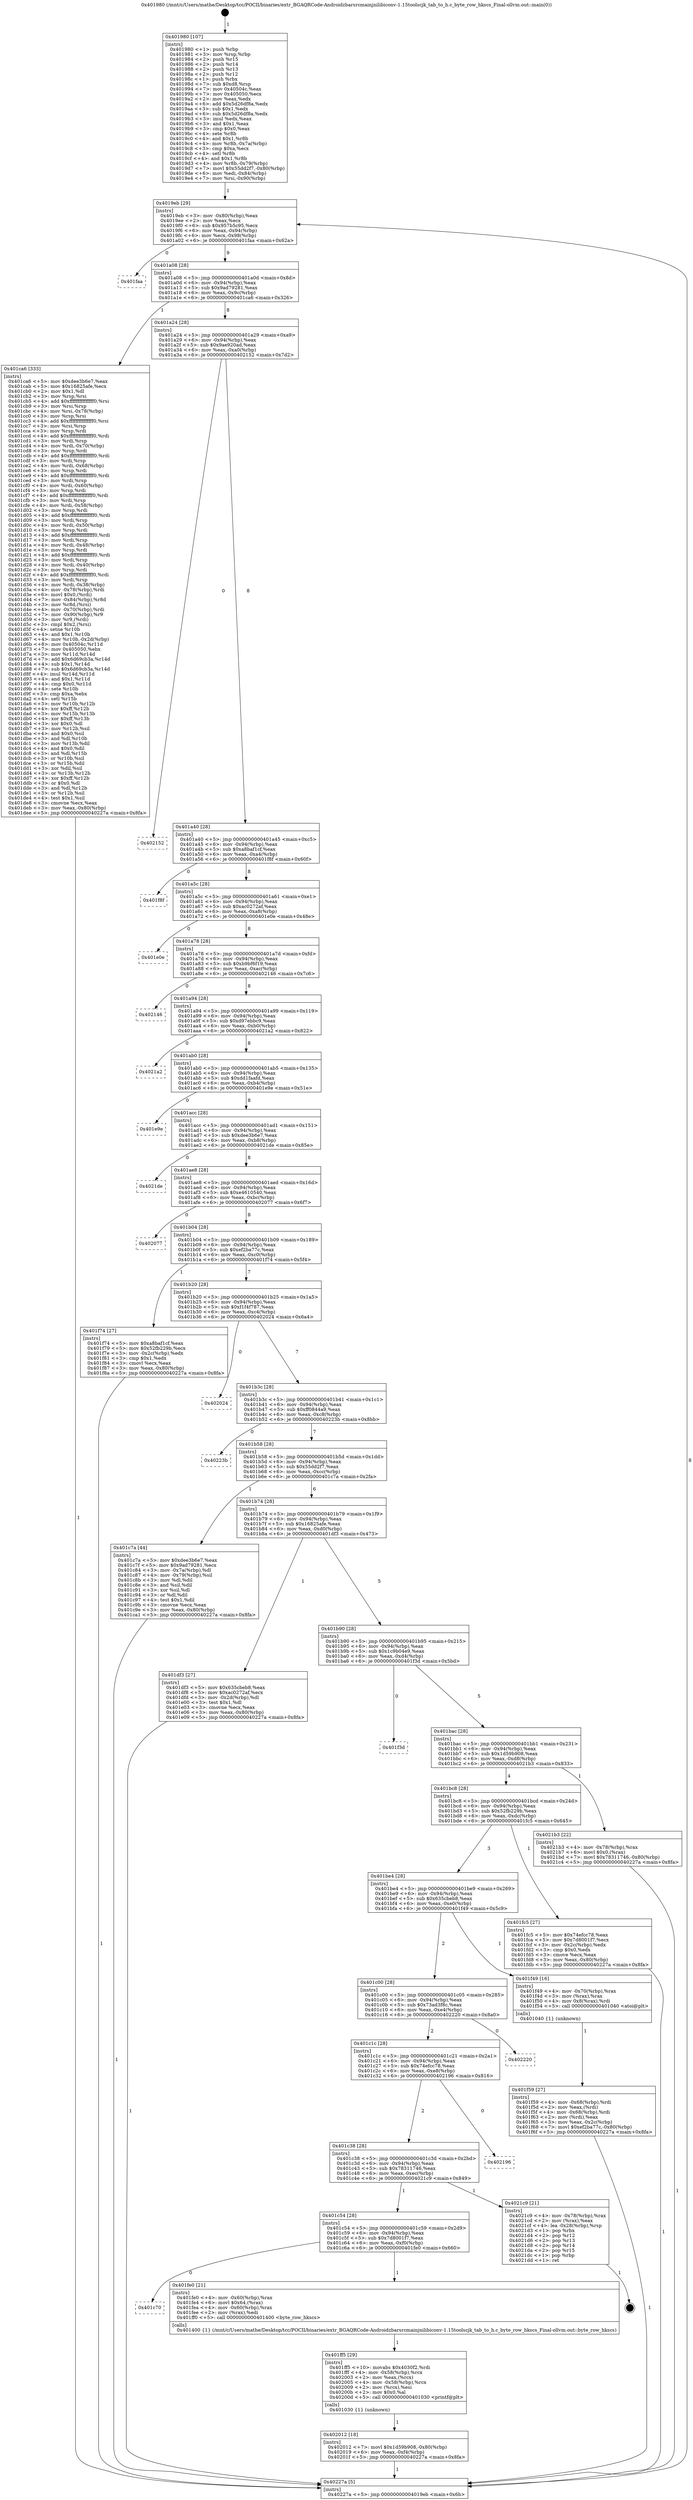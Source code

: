 digraph "0x401980" {
  label = "0x401980 (/mnt/c/Users/mathe/Desktop/tcc/POCII/binaries/extr_BGAQRCode-Androidzbarsrcmainjnilibiconv-1.15toolscjk_tab_to_h.c_byte_row_hkscs_Final-ollvm.out::main(0))"
  labelloc = "t"
  node[shape=record]

  Entry [label="",width=0.3,height=0.3,shape=circle,fillcolor=black,style=filled]
  "0x4019eb" [label="{
     0x4019eb [29]\l
     | [instrs]\l
     &nbsp;&nbsp;0x4019eb \<+3\>: mov -0x80(%rbp),%eax\l
     &nbsp;&nbsp;0x4019ee \<+2\>: mov %eax,%ecx\l
     &nbsp;&nbsp;0x4019f0 \<+6\>: sub $0x957b5c95,%ecx\l
     &nbsp;&nbsp;0x4019f6 \<+6\>: mov %eax,-0x94(%rbp)\l
     &nbsp;&nbsp;0x4019fc \<+6\>: mov %ecx,-0x98(%rbp)\l
     &nbsp;&nbsp;0x401a02 \<+6\>: je 0000000000401faa \<main+0x62a\>\l
  }"]
  "0x401faa" [label="{
     0x401faa\l
  }", style=dashed]
  "0x401a08" [label="{
     0x401a08 [28]\l
     | [instrs]\l
     &nbsp;&nbsp;0x401a08 \<+5\>: jmp 0000000000401a0d \<main+0x8d\>\l
     &nbsp;&nbsp;0x401a0d \<+6\>: mov -0x94(%rbp),%eax\l
     &nbsp;&nbsp;0x401a13 \<+5\>: sub $0x9ad79281,%eax\l
     &nbsp;&nbsp;0x401a18 \<+6\>: mov %eax,-0x9c(%rbp)\l
     &nbsp;&nbsp;0x401a1e \<+6\>: je 0000000000401ca6 \<main+0x326\>\l
  }"]
  Exit [label="",width=0.3,height=0.3,shape=circle,fillcolor=black,style=filled,peripheries=2]
  "0x401ca6" [label="{
     0x401ca6 [333]\l
     | [instrs]\l
     &nbsp;&nbsp;0x401ca6 \<+5\>: mov $0xdee3b6e7,%eax\l
     &nbsp;&nbsp;0x401cab \<+5\>: mov $0x16825afe,%ecx\l
     &nbsp;&nbsp;0x401cb0 \<+2\>: mov $0x1,%dl\l
     &nbsp;&nbsp;0x401cb2 \<+3\>: mov %rsp,%rsi\l
     &nbsp;&nbsp;0x401cb5 \<+4\>: add $0xfffffffffffffff0,%rsi\l
     &nbsp;&nbsp;0x401cb9 \<+3\>: mov %rsi,%rsp\l
     &nbsp;&nbsp;0x401cbc \<+4\>: mov %rsi,-0x78(%rbp)\l
     &nbsp;&nbsp;0x401cc0 \<+3\>: mov %rsp,%rsi\l
     &nbsp;&nbsp;0x401cc3 \<+4\>: add $0xfffffffffffffff0,%rsi\l
     &nbsp;&nbsp;0x401cc7 \<+3\>: mov %rsi,%rsp\l
     &nbsp;&nbsp;0x401cca \<+3\>: mov %rsp,%rdi\l
     &nbsp;&nbsp;0x401ccd \<+4\>: add $0xfffffffffffffff0,%rdi\l
     &nbsp;&nbsp;0x401cd1 \<+3\>: mov %rdi,%rsp\l
     &nbsp;&nbsp;0x401cd4 \<+4\>: mov %rdi,-0x70(%rbp)\l
     &nbsp;&nbsp;0x401cd8 \<+3\>: mov %rsp,%rdi\l
     &nbsp;&nbsp;0x401cdb \<+4\>: add $0xfffffffffffffff0,%rdi\l
     &nbsp;&nbsp;0x401cdf \<+3\>: mov %rdi,%rsp\l
     &nbsp;&nbsp;0x401ce2 \<+4\>: mov %rdi,-0x68(%rbp)\l
     &nbsp;&nbsp;0x401ce6 \<+3\>: mov %rsp,%rdi\l
     &nbsp;&nbsp;0x401ce9 \<+4\>: add $0xfffffffffffffff0,%rdi\l
     &nbsp;&nbsp;0x401ced \<+3\>: mov %rdi,%rsp\l
     &nbsp;&nbsp;0x401cf0 \<+4\>: mov %rdi,-0x60(%rbp)\l
     &nbsp;&nbsp;0x401cf4 \<+3\>: mov %rsp,%rdi\l
     &nbsp;&nbsp;0x401cf7 \<+4\>: add $0xfffffffffffffff0,%rdi\l
     &nbsp;&nbsp;0x401cfb \<+3\>: mov %rdi,%rsp\l
     &nbsp;&nbsp;0x401cfe \<+4\>: mov %rdi,-0x58(%rbp)\l
     &nbsp;&nbsp;0x401d02 \<+3\>: mov %rsp,%rdi\l
     &nbsp;&nbsp;0x401d05 \<+4\>: add $0xfffffffffffffff0,%rdi\l
     &nbsp;&nbsp;0x401d09 \<+3\>: mov %rdi,%rsp\l
     &nbsp;&nbsp;0x401d0c \<+4\>: mov %rdi,-0x50(%rbp)\l
     &nbsp;&nbsp;0x401d10 \<+3\>: mov %rsp,%rdi\l
     &nbsp;&nbsp;0x401d13 \<+4\>: add $0xfffffffffffffff0,%rdi\l
     &nbsp;&nbsp;0x401d17 \<+3\>: mov %rdi,%rsp\l
     &nbsp;&nbsp;0x401d1a \<+4\>: mov %rdi,-0x48(%rbp)\l
     &nbsp;&nbsp;0x401d1e \<+3\>: mov %rsp,%rdi\l
     &nbsp;&nbsp;0x401d21 \<+4\>: add $0xfffffffffffffff0,%rdi\l
     &nbsp;&nbsp;0x401d25 \<+3\>: mov %rdi,%rsp\l
     &nbsp;&nbsp;0x401d28 \<+4\>: mov %rdi,-0x40(%rbp)\l
     &nbsp;&nbsp;0x401d2c \<+3\>: mov %rsp,%rdi\l
     &nbsp;&nbsp;0x401d2f \<+4\>: add $0xfffffffffffffff0,%rdi\l
     &nbsp;&nbsp;0x401d33 \<+3\>: mov %rdi,%rsp\l
     &nbsp;&nbsp;0x401d36 \<+4\>: mov %rdi,-0x38(%rbp)\l
     &nbsp;&nbsp;0x401d3a \<+4\>: mov -0x78(%rbp),%rdi\l
     &nbsp;&nbsp;0x401d3e \<+6\>: movl $0x0,(%rdi)\l
     &nbsp;&nbsp;0x401d44 \<+7\>: mov -0x84(%rbp),%r8d\l
     &nbsp;&nbsp;0x401d4b \<+3\>: mov %r8d,(%rsi)\l
     &nbsp;&nbsp;0x401d4e \<+4\>: mov -0x70(%rbp),%rdi\l
     &nbsp;&nbsp;0x401d52 \<+7\>: mov -0x90(%rbp),%r9\l
     &nbsp;&nbsp;0x401d59 \<+3\>: mov %r9,(%rdi)\l
     &nbsp;&nbsp;0x401d5c \<+3\>: cmpl $0x2,(%rsi)\l
     &nbsp;&nbsp;0x401d5f \<+4\>: setne %r10b\l
     &nbsp;&nbsp;0x401d63 \<+4\>: and $0x1,%r10b\l
     &nbsp;&nbsp;0x401d67 \<+4\>: mov %r10b,-0x2d(%rbp)\l
     &nbsp;&nbsp;0x401d6b \<+8\>: mov 0x40504c,%r11d\l
     &nbsp;&nbsp;0x401d73 \<+7\>: mov 0x405050,%ebx\l
     &nbsp;&nbsp;0x401d7a \<+3\>: mov %r11d,%r14d\l
     &nbsp;&nbsp;0x401d7d \<+7\>: add $0x6d69cb3a,%r14d\l
     &nbsp;&nbsp;0x401d84 \<+4\>: sub $0x1,%r14d\l
     &nbsp;&nbsp;0x401d88 \<+7\>: sub $0x6d69cb3a,%r14d\l
     &nbsp;&nbsp;0x401d8f \<+4\>: imul %r14d,%r11d\l
     &nbsp;&nbsp;0x401d93 \<+4\>: and $0x1,%r11d\l
     &nbsp;&nbsp;0x401d97 \<+4\>: cmp $0x0,%r11d\l
     &nbsp;&nbsp;0x401d9b \<+4\>: sete %r10b\l
     &nbsp;&nbsp;0x401d9f \<+3\>: cmp $0xa,%ebx\l
     &nbsp;&nbsp;0x401da2 \<+4\>: setl %r15b\l
     &nbsp;&nbsp;0x401da6 \<+3\>: mov %r10b,%r12b\l
     &nbsp;&nbsp;0x401da9 \<+4\>: xor $0xff,%r12b\l
     &nbsp;&nbsp;0x401dad \<+3\>: mov %r15b,%r13b\l
     &nbsp;&nbsp;0x401db0 \<+4\>: xor $0xff,%r13b\l
     &nbsp;&nbsp;0x401db4 \<+3\>: xor $0x0,%dl\l
     &nbsp;&nbsp;0x401db7 \<+3\>: mov %r12b,%sil\l
     &nbsp;&nbsp;0x401dba \<+4\>: and $0x0,%sil\l
     &nbsp;&nbsp;0x401dbe \<+3\>: and %dl,%r10b\l
     &nbsp;&nbsp;0x401dc1 \<+3\>: mov %r13b,%dil\l
     &nbsp;&nbsp;0x401dc4 \<+4\>: and $0x0,%dil\l
     &nbsp;&nbsp;0x401dc8 \<+3\>: and %dl,%r15b\l
     &nbsp;&nbsp;0x401dcb \<+3\>: or %r10b,%sil\l
     &nbsp;&nbsp;0x401dce \<+3\>: or %r15b,%dil\l
     &nbsp;&nbsp;0x401dd1 \<+3\>: xor %dil,%sil\l
     &nbsp;&nbsp;0x401dd4 \<+3\>: or %r13b,%r12b\l
     &nbsp;&nbsp;0x401dd7 \<+4\>: xor $0xff,%r12b\l
     &nbsp;&nbsp;0x401ddb \<+3\>: or $0x0,%dl\l
     &nbsp;&nbsp;0x401dde \<+3\>: and %dl,%r12b\l
     &nbsp;&nbsp;0x401de1 \<+3\>: or %r12b,%sil\l
     &nbsp;&nbsp;0x401de4 \<+4\>: test $0x1,%sil\l
     &nbsp;&nbsp;0x401de8 \<+3\>: cmovne %ecx,%eax\l
     &nbsp;&nbsp;0x401deb \<+3\>: mov %eax,-0x80(%rbp)\l
     &nbsp;&nbsp;0x401dee \<+5\>: jmp 000000000040227a \<main+0x8fa\>\l
  }"]
  "0x401a24" [label="{
     0x401a24 [28]\l
     | [instrs]\l
     &nbsp;&nbsp;0x401a24 \<+5\>: jmp 0000000000401a29 \<main+0xa9\>\l
     &nbsp;&nbsp;0x401a29 \<+6\>: mov -0x94(%rbp),%eax\l
     &nbsp;&nbsp;0x401a2f \<+5\>: sub $0x9ae920ad,%eax\l
     &nbsp;&nbsp;0x401a34 \<+6\>: mov %eax,-0xa0(%rbp)\l
     &nbsp;&nbsp;0x401a3a \<+6\>: je 0000000000402152 \<main+0x7d2\>\l
  }"]
  "0x402012" [label="{
     0x402012 [18]\l
     | [instrs]\l
     &nbsp;&nbsp;0x402012 \<+7\>: movl $0x1d59b908,-0x80(%rbp)\l
     &nbsp;&nbsp;0x402019 \<+6\>: mov %eax,-0xf4(%rbp)\l
     &nbsp;&nbsp;0x40201f \<+5\>: jmp 000000000040227a \<main+0x8fa\>\l
  }"]
  "0x402152" [label="{
     0x402152\l
  }", style=dashed]
  "0x401a40" [label="{
     0x401a40 [28]\l
     | [instrs]\l
     &nbsp;&nbsp;0x401a40 \<+5\>: jmp 0000000000401a45 \<main+0xc5\>\l
     &nbsp;&nbsp;0x401a45 \<+6\>: mov -0x94(%rbp),%eax\l
     &nbsp;&nbsp;0x401a4b \<+5\>: sub $0xa8baf1cf,%eax\l
     &nbsp;&nbsp;0x401a50 \<+6\>: mov %eax,-0xa4(%rbp)\l
     &nbsp;&nbsp;0x401a56 \<+6\>: je 0000000000401f8f \<main+0x60f\>\l
  }"]
  "0x401ff5" [label="{
     0x401ff5 [29]\l
     | [instrs]\l
     &nbsp;&nbsp;0x401ff5 \<+10\>: movabs $0x4030f2,%rdi\l
     &nbsp;&nbsp;0x401fff \<+4\>: mov -0x58(%rbp),%rcx\l
     &nbsp;&nbsp;0x402003 \<+2\>: mov %eax,(%rcx)\l
     &nbsp;&nbsp;0x402005 \<+4\>: mov -0x58(%rbp),%rcx\l
     &nbsp;&nbsp;0x402009 \<+2\>: mov (%rcx),%esi\l
     &nbsp;&nbsp;0x40200b \<+2\>: mov $0x0,%al\l
     &nbsp;&nbsp;0x40200d \<+5\>: call 0000000000401030 \<printf@plt\>\l
     | [calls]\l
     &nbsp;&nbsp;0x401030 \{1\} (unknown)\l
  }"]
  "0x401f8f" [label="{
     0x401f8f\l
  }", style=dashed]
  "0x401a5c" [label="{
     0x401a5c [28]\l
     | [instrs]\l
     &nbsp;&nbsp;0x401a5c \<+5\>: jmp 0000000000401a61 \<main+0xe1\>\l
     &nbsp;&nbsp;0x401a61 \<+6\>: mov -0x94(%rbp),%eax\l
     &nbsp;&nbsp;0x401a67 \<+5\>: sub $0xac0272af,%eax\l
     &nbsp;&nbsp;0x401a6c \<+6\>: mov %eax,-0xa8(%rbp)\l
     &nbsp;&nbsp;0x401a72 \<+6\>: je 0000000000401e0e \<main+0x48e\>\l
  }"]
  "0x401c70" [label="{
     0x401c70\l
  }", style=dashed]
  "0x401e0e" [label="{
     0x401e0e\l
  }", style=dashed]
  "0x401a78" [label="{
     0x401a78 [28]\l
     | [instrs]\l
     &nbsp;&nbsp;0x401a78 \<+5\>: jmp 0000000000401a7d \<main+0xfd\>\l
     &nbsp;&nbsp;0x401a7d \<+6\>: mov -0x94(%rbp),%eax\l
     &nbsp;&nbsp;0x401a83 \<+5\>: sub $0xb9bf6f19,%eax\l
     &nbsp;&nbsp;0x401a88 \<+6\>: mov %eax,-0xac(%rbp)\l
     &nbsp;&nbsp;0x401a8e \<+6\>: je 0000000000402146 \<main+0x7c6\>\l
  }"]
  "0x401fe0" [label="{
     0x401fe0 [21]\l
     | [instrs]\l
     &nbsp;&nbsp;0x401fe0 \<+4\>: mov -0x60(%rbp),%rax\l
     &nbsp;&nbsp;0x401fe4 \<+6\>: movl $0x64,(%rax)\l
     &nbsp;&nbsp;0x401fea \<+4\>: mov -0x60(%rbp),%rax\l
     &nbsp;&nbsp;0x401fee \<+2\>: mov (%rax),%edi\l
     &nbsp;&nbsp;0x401ff0 \<+5\>: call 0000000000401400 \<byte_row_hkscs\>\l
     | [calls]\l
     &nbsp;&nbsp;0x401400 \{1\} (/mnt/c/Users/mathe/Desktop/tcc/POCII/binaries/extr_BGAQRCode-Androidzbarsrcmainjnilibiconv-1.15toolscjk_tab_to_h.c_byte_row_hkscs_Final-ollvm.out::byte_row_hkscs)\l
  }"]
  "0x402146" [label="{
     0x402146\l
  }", style=dashed]
  "0x401a94" [label="{
     0x401a94 [28]\l
     | [instrs]\l
     &nbsp;&nbsp;0x401a94 \<+5\>: jmp 0000000000401a99 \<main+0x119\>\l
     &nbsp;&nbsp;0x401a99 \<+6\>: mov -0x94(%rbp),%eax\l
     &nbsp;&nbsp;0x401a9f \<+5\>: sub $0xd97ebbc9,%eax\l
     &nbsp;&nbsp;0x401aa4 \<+6\>: mov %eax,-0xb0(%rbp)\l
     &nbsp;&nbsp;0x401aaa \<+6\>: je 00000000004021a2 \<main+0x822\>\l
  }"]
  "0x401c54" [label="{
     0x401c54 [28]\l
     | [instrs]\l
     &nbsp;&nbsp;0x401c54 \<+5\>: jmp 0000000000401c59 \<main+0x2d9\>\l
     &nbsp;&nbsp;0x401c59 \<+6\>: mov -0x94(%rbp),%eax\l
     &nbsp;&nbsp;0x401c5f \<+5\>: sub $0x7d8001f7,%eax\l
     &nbsp;&nbsp;0x401c64 \<+6\>: mov %eax,-0xf0(%rbp)\l
     &nbsp;&nbsp;0x401c6a \<+6\>: je 0000000000401fe0 \<main+0x660\>\l
  }"]
  "0x4021a2" [label="{
     0x4021a2\l
  }", style=dashed]
  "0x401ab0" [label="{
     0x401ab0 [28]\l
     | [instrs]\l
     &nbsp;&nbsp;0x401ab0 \<+5\>: jmp 0000000000401ab5 \<main+0x135\>\l
     &nbsp;&nbsp;0x401ab5 \<+6\>: mov -0x94(%rbp),%eax\l
     &nbsp;&nbsp;0x401abb \<+5\>: sub $0xdd1faafd,%eax\l
     &nbsp;&nbsp;0x401ac0 \<+6\>: mov %eax,-0xb4(%rbp)\l
     &nbsp;&nbsp;0x401ac6 \<+6\>: je 0000000000401e9e \<main+0x51e\>\l
  }"]
  "0x4021c9" [label="{
     0x4021c9 [21]\l
     | [instrs]\l
     &nbsp;&nbsp;0x4021c9 \<+4\>: mov -0x78(%rbp),%rax\l
     &nbsp;&nbsp;0x4021cd \<+2\>: mov (%rax),%eax\l
     &nbsp;&nbsp;0x4021cf \<+4\>: lea -0x28(%rbp),%rsp\l
     &nbsp;&nbsp;0x4021d3 \<+1\>: pop %rbx\l
     &nbsp;&nbsp;0x4021d4 \<+2\>: pop %r12\l
     &nbsp;&nbsp;0x4021d6 \<+2\>: pop %r13\l
     &nbsp;&nbsp;0x4021d8 \<+2\>: pop %r14\l
     &nbsp;&nbsp;0x4021da \<+2\>: pop %r15\l
     &nbsp;&nbsp;0x4021dc \<+1\>: pop %rbp\l
     &nbsp;&nbsp;0x4021dd \<+1\>: ret\l
  }"]
  "0x401e9e" [label="{
     0x401e9e\l
  }", style=dashed]
  "0x401acc" [label="{
     0x401acc [28]\l
     | [instrs]\l
     &nbsp;&nbsp;0x401acc \<+5\>: jmp 0000000000401ad1 \<main+0x151\>\l
     &nbsp;&nbsp;0x401ad1 \<+6\>: mov -0x94(%rbp),%eax\l
     &nbsp;&nbsp;0x401ad7 \<+5\>: sub $0xdee3b6e7,%eax\l
     &nbsp;&nbsp;0x401adc \<+6\>: mov %eax,-0xb8(%rbp)\l
     &nbsp;&nbsp;0x401ae2 \<+6\>: je 00000000004021de \<main+0x85e\>\l
  }"]
  "0x401c38" [label="{
     0x401c38 [28]\l
     | [instrs]\l
     &nbsp;&nbsp;0x401c38 \<+5\>: jmp 0000000000401c3d \<main+0x2bd\>\l
     &nbsp;&nbsp;0x401c3d \<+6\>: mov -0x94(%rbp),%eax\l
     &nbsp;&nbsp;0x401c43 \<+5\>: sub $0x78311746,%eax\l
     &nbsp;&nbsp;0x401c48 \<+6\>: mov %eax,-0xec(%rbp)\l
     &nbsp;&nbsp;0x401c4e \<+6\>: je 00000000004021c9 \<main+0x849\>\l
  }"]
  "0x4021de" [label="{
     0x4021de\l
  }", style=dashed]
  "0x401ae8" [label="{
     0x401ae8 [28]\l
     | [instrs]\l
     &nbsp;&nbsp;0x401ae8 \<+5\>: jmp 0000000000401aed \<main+0x16d\>\l
     &nbsp;&nbsp;0x401aed \<+6\>: mov -0x94(%rbp),%eax\l
     &nbsp;&nbsp;0x401af3 \<+5\>: sub $0xe4610540,%eax\l
     &nbsp;&nbsp;0x401af8 \<+6\>: mov %eax,-0xbc(%rbp)\l
     &nbsp;&nbsp;0x401afe \<+6\>: je 0000000000402077 \<main+0x6f7\>\l
  }"]
  "0x402196" [label="{
     0x402196\l
  }", style=dashed]
  "0x402077" [label="{
     0x402077\l
  }", style=dashed]
  "0x401b04" [label="{
     0x401b04 [28]\l
     | [instrs]\l
     &nbsp;&nbsp;0x401b04 \<+5\>: jmp 0000000000401b09 \<main+0x189\>\l
     &nbsp;&nbsp;0x401b09 \<+6\>: mov -0x94(%rbp),%eax\l
     &nbsp;&nbsp;0x401b0f \<+5\>: sub $0xef2ba77c,%eax\l
     &nbsp;&nbsp;0x401b14 \<+6\>: mov %eax,-0xc0(%rbp)\l
     &nbsp;&nbsp;0x401b1a \<+6\>: je 0000000000401f74 \<main+0x5f4\>\l
  }"]
  "0x401c1c" [label="{
     0x401c1c [28]\l
     | [instrs]\l
     &nbsp;&nbsp;0x401c1c \<+5\>: jmp 0000000000401c21 \<main+0x2a1\>\l
     &nbsp;&nbsp;0x401c21 \<+6\>: mov -0x94(%rbp),%eax\l
     &nbsp;&nbsp;0x401c27 \<+5\>: sub $0x74efcc78,%eax\l
     &nbsp;&nbsp;0x401c2c \<+6\>: mov %eax,-0xe8(%rbp)\l
     &nbsp;&nbsp;0x401c32 \<+6\>: je 0000000000402196 \<main+0x816\>\l
  }"]
  "0x401f74" [label="{
     0x401f74 [27]\l
     | [instrs]\l
     &nbsp;&nbsp;0x401f74 \<+5\>: mov $0xa8baf1cf,%eax\l
     &nbsp;&nbsp;0x401f79 \<+5\>: mov $0x52fb229b,%ecx\l
     &nbsp;&nbsp;0x401f7e \<+3\>: mov -0x2c(%rbp),%edx\l
     &nbsp;&nbsp;0x401f81 \<+3\>: cmp $0x1,%edx\l
     &nbsp;&nbsp;0x401f84 \<+3\>: cmovl %ecx,%eax\l
     &nbsp;&nbsp;0x401f87 \<+3\>: mov %eax,-0x80(%rbp)\l
     &nbsp;&nbsp;0x401f8a \<+5\>: jmp 000000000040227a \<main+0x8fa\>\l
  }"]
  "0x401b20" [label="{
     0x401b20 [28]\l
     | [instrs]\l
     &nbsp;&nbsp;0x401b20 \<+5\>: jmp 0000000000401b25 \<main+0x1a5\>\l
     &nbsp;&nbsp;0x401b25 \<+6\>: mov -0x94(%rbp),%eax\l
     &nbsp;&nbsp;0x401b2b \<+5\>: sub $0xf1f4f787,%eax\l
     &nbsp;&nbsp;0x401b30 \<+6\>: mov %eax,-0xc4(%rbp)\l
     &nbsp;&nbsp;0x401b36 \<+6\>: je 0000000000402024 \<main+0x6a4\>\l
  }"]
  "0x402220" [label="{
     0x402220\l
  }", style=dashed]
  "0x402024" [label="{
     0x402024\l
  }", style=dashed]
  "0x401b3c" [label="{
     0x401b3c [28]\l
     | [instrs]\l
     &nbsp;&nbsp;0x401b3c \<+5\>: jmp 0000000000401b41 \<main+0x1c1\>\l
     &nbsp;&nbsp;0x401b41 \<+6\>: mov -0x94(%rbp),%eax\l
     &nbsp;&nbsp;0x401b47 \<+5\>: sub $0xff0844a9,%eax\l
     &nbsp;&nbsp;0x401b4c \<+6\>: mov %eax,-0xc8(%rbp)\l
     &nbsp;&nbsp;0x401b52 \<+6\>: je 000000000040223b \<main+0x8bb\>\l
  }"]
  "0x401f59" [label="{
     0x401f59 [27]\l
     | [instrs]\l
     &nbsp;&nbsp;0x401f59 \<+4\>: mov -0x68(%rbp),%rdi\l
     &nbsp;&nbsp;0x401f5d \<+2\>: mov %eax,(%rdi)\l
     &nbsp;&nbsp;0x401f5f \<+4\>: mov -0x68(%rbp),%rdi\l
     &nbsp;&nbsp;0x401f63 \<+2\>: mov (%rdi),%eax\l
     &nbsp;&nbsp;0x401f65 \<+3\>: mov %eax,-0x2c(%rbp)\l
     &nbsp;&nbsp;0x401f68 \<+7\>: movl $0xef2ba77c,-0x80(%rbp)\l
     &nbsp;&nbsp;0x401f6f \<+5\>: jmp 000000000040227a \<main+0x8fa\>\l
  }"]
  "0x40223b" [label="{
     0x40223b\l
  }", style=dashed]
  "0x401b58" [label="{
     0x401b58 [28]\l
     | [instrs]\l
     &nbsp;&nbsp;0x401b58 \<+5\>: jmp 0000000000401b5d \<main+0x1dd\>\l
     &nbsp;&nbsp;0x401b5d \<+6\>: mov -0x94(%rbp),%eax\l
     &nbsp;&nbsp;0x401b63 \<+5\>: sub $0x55dd2f7,%eax\l
     &nbsp;&nbsp;0x401b68 \<+6\>: mov %eax,-0xcc(%rbp)\l
     &nbsp;&nbsp;0x401b6e \<+6\>: je 0000000000401c7a \<main+0x2fa\>\l
  }"]
  "0x401c00" [label="{
     0x401c00 [28]\l
     | [instrs]\l
     &nbsp;&nbsp;0x401c00 \<+5\>: jmp 0000000000401c05 \<main+0x285\>\l
     &nbsp;&nbsp;0x401c05 \<+6\>: mov -0x94(%rbp),%eax\l
     &nbsp;&nbsp;0x401c0b \<+5\>: sub $0x73ad3f8c,%eax\l
     &nbsp;&nbsp;0x401c10 \<+6\>: mov %eax,-0xe4(%rbp)\l
     &nbsp;&nbsp;0x401c16 \<+6\>: je 0000000000402220 \<main+0x8a0\>\l
  }"]
  "0x401c7a" [label="{
     0x401c7a [44]\l
     | [instrs]\l
     &nbsp;&nbsp;0x401c7a \<+5\>: mov $0xdee3b6e7,%eax\l
     &nbsp;&nbsp;0x401c7f \<+5\>: mov $0x9ad79281,%ecx\l
     &nbsp;&nbsp;0x401c84 \<+3\>: mov -0x7a(%rbp),%dl\l
     &nbsp;&nbsp;0x401c87 \<+4\>: mov -0x79(%rbp),%sil\l
     &nbsp;&nbsp;0x401c8b \<+3\>: mov %dl,%dil\l
     &nbsp;&nbsp;0x401c8e \<+3\>: and %sil,%dil\l
     &nbsp;&nbsp;0x401c91 \<+3\>: xor %sil,%dl\l
     &nbsp;&nbsp;0x401c94 \<+3\>: or %dl,%dil\l
     &nbsp;&nbsp;0x401c97 \<+4\>: test $0x1,%dil\l
     &nbsp;&nbsp;0x401c9b \<+3\>: cmovne %ecx,%eax\l
     &nbsp;&nbsp;0x401c9e \<+3\>: mov %eax,-0x80(%rbp)\l
     &nbsp;&nbsp;0x401ca1 \<+5\>: jmp 000000000040227a \<main+0x8fa\>\l
  }"]
  "0x401b74" [label="{
     0x401b74 [28]\l
     | [instrs]\l
     &nbsp;&nbsp;0x401b74 \<+5\>: jmp 0000000000401b79 \<main+0x1f9\>\l
     &nbsp;&nbsp;0x401b79 \<+6\>: mov -0x94(%rbp),%eax\l
     &nbsp;&nbsp;0x401b7f \<+5\>: sub $0x16825afe,%eax\l
     &nbsp;&nbsp;0x401b84 \<+6\>: mov %eax,-0xd0(%rbp)\l
     &nbsp;&nbsp;0x401b8a \<+6\>: je 0000000000401df3 \<main+0x473\>\l
  }"]
  "0x40227a" [label="{
     0x40227a [5]\l
     | [instrs]\l
     &nbsp;&nbsp;0x40227a \<+5\>: jmp 00000000004019eb \<main+0x6b\>\l
  }"]
  "0x401980" [label="{
     0x401980 [107]\l
     | [instrs]\l
     &nbsp;&nbsp;0x401980 \<+1\>: push %rbp\l
     &nbsp;&nbsp;0x401981 \<+3\>: mov %rsp,%rbp\l
     &nbsp;&nbsp;0x401984 \<+2\>: push %r15\l
     &nbsp;&nbsp;0x401986 \<+2\>: push %r14\l
     &nbsp;&nbsp;0x401988 \<+2\>: push %r13\l
     &nbsp;&nbsp;0x40198a \<+2\>: push %r12\l
     &nbsp;&nbsp;0x40198c \<+1\>: push %rbx\l
     &nbsp;&nbsp;0x40198d \<+7\>: sub $0xd8,%rsp\l
     &nbsp;&nbsp;0x401994 \<+7\>: mov 0x40504c,%eax\l
     &nbsp;&nbsp;0x40199b \<+7\>: mov 0x405050,%ecx\l
     &nbsp;&nbsp;0x4019a2 \<+2\>: mov %eax,%edx\l
     &nbsp;&nbsp;0x4019a4 \<+6\>: add $0x5d26df8a,%edx\l
     &nbsp;&nbsp;0x4019aa \<+3\>: sub $0x1,%edx\l
     &nbsp;&nbsp;0x4019ad \<+6\>: sub $0x5d26df8a,%edx\l
     &nbsp;&nbsp;0x4019b3 \<+3\>: imul %edx,%eax\l
     &nbsp;&nbsp;0x4019b6 \<+3\>: and $0x1,%eax\l
     &nbsp;&nbsp;0x4019b9 \<+3\>: cmp $0x0,%eax\l
     &nbsp;&nbsp;0x4019bc \<+4\>: sete %r8b\l
     &nbsp;&nbsp;0x4019c0 \<+4\>: and $0x1,%r8b\l
     &nbsp;&nbsp;0x4019c4 \<+4\>: mov %r8b,-0x7a(%rbp)\l
     &nbsp;&nbsp;0x4019c8 \<+3\>: cmp $0xa,%ecx\l
     &nbsp;&nbsp;0x4019cb \<+4\>: setl %r8b\l
     &nbsp;&nbsp;0x4019cf \<+4\>: and $0x1,%r8b\l
     &nbsp;&nbsp;0x4019d3 \<+4\>: mov %r8b,-0x79(%rbp)\l
     &nbsp;&nbsp;0x4019d7 \<+7\>: movl $0x55dd2f7,-0x80(%rbp)\l
     &nbsp;&nbsp;0x4019de \<+6\>: mov %edi,-0x84(%rbp)\l
     &nbsp;&nbsp;0x4019e4 \<+7\>: mov %rsi,-0x90(%rbp)\l
  }"]
  "0x401f49" [label="{
     0x401f49 [16]\l
     | [instrs]\l
     &nbsp;&nbsp;0x401f49 \<+4\>: mov -0x70(%rbp),%rax\l
     &nbsp;&nbsp;0x401f4d \<+3\>: mov (%rax),%rax\l
     &nbsp;&nbsp;0x401f50 \<+4\>: mov 0x8(%rax),%rdi\l
     &nbsp;&nbsp;0x401f54 \<+5\>: call 0000000000401040 \<atoi@plt\>\l
     | [calls]\l
     &nbsp;&nbsp;0x401040 \{1\} (unknown)\l
  }"]
  "0x401be4" [label="{
     0x401be4 [28]\l
     | [instrs]\l
     &nbsp;&nbsp;0x401be4 \<+5\>: jmp 0000000000401be9 \<main+0x269\>\l
     &nbsp;&nbsp;0x401be9 \<+6\>: mov -0x94(%rbp),%eax\l
     &nbsp;&nbsp;0x401bef \<+5\>: sub $0x635cbeb8,%eax\l
     &nbsp;&nbsp;0x401bf4 \<+6\>: mov %eax,-0xe0(%rbp)\l
     &nbsp;&nbsp;0x401bfa \<+6\>: je 0000000000401f49 \<main+0x5c9\>\l
  }"]
  "0x401df3" [label="{
     0x401df3 [27]\l
     | [instrs]\l
     &nbsp;&nbsp;0x401df3 \<+5\>: mov $0x635cbeb8,%eax\l
     &nbsp;&nbsp;0x401df8 \<+5\>: mov $0xac0272af,%ecx\l
     &nbsp;&nbsp;0x401dfd \<+3\>: mov -0x2d(%rbp),%dl\l
     &nbsp;&nbsp;0x401e00 \<+3\>: test $0x1,%dl\l
     &nbsp;&nbsp;0x401e03 \<+3\>: cmovne %ecx,%eax\l
     &nbsp;&nbsp;0x401e06 \<+3\>: mov %eax,-0x80(%rbp)\l
     &nbsp;&nbsp;0x401e09 \<+5\>: jmp 000000000040227a \<main+0x8fa\>\l
  }"]
  "0x401b90" [label="{
     0x401b90 [28]\l
     | [instrs]\l
     &nbsp;&nbsp;0x401b90 \<+5\>: jmp 0000000000401b95 \<main+0x215\>\l
     &nbsp;&nbsp;0x401b95 \<+6\>: mov -0x94(%rbp),%eax\l
     &nbsp;&nbsp;0x401b9b \<+5\>: sub $0x1c9b04e9,%eax\l
     &nbsp;&nbsp;0x401ba0 \<+6\>: mov %eax,-0xd4(%rbp)\l
     &nbsp;&nbsp;0x401ba6 \<+6\>: je 0000000000401f3d \<main+0x5bd\>\l
  }"]
  "0x401fc5" [label="{
     0x401fc5 [27]\l
     | [instrs]\l
     &nbsp;&nbsp;0x401fc5 \<+5\>: mov $0x74efcc78,%eax\l
     &nbsp;&nbsp;0x401fca \<+5\>: mov $0x7d8001f7,%ecx\l
     &nbsp;&nbsp;0x401fcf \<+3\>: mov -0x2c(%rbp),%edx\l
     &nbsp;&nbsp;0x401fd2 \<+3\>: cmp $0x0,%edx\l
     &nbsp;&nbsp;0x401fd5 \<+3\>: cmove %ecx,%eax\l
     &nbsp;&nbsp;0x401fd8 \<+3\>: mov %eax,-0x80(%rbp)\l
     &nbsp;&nbsp;0x401fdb \<+5\>: jmp 000000000040227a \<main+0x8fa\>\l
  }"]
  "0x401f3d" [label="{
     0x401f3d\l
  }", style=dashed]
  "0x401bac" [label="{
     0x401bac [28]\l
     | [instrs]\l
     &nbsp;&nbsp;0x401bac \<+5\>: jmp 0000000000401bb1 \<main+0x231\>\l
     &nbsp;&nbsp;0x401bb1 \<+6\>: mov -0x94(%rbp),%eax\l
     &nbsp;&nbsp;0x401bb7 \<+5\>: sub $0x1d59b908,%eax\l
     &nbsp;&nbsp;0x401bbc \<+6\>: mov %eax,-0xd8(%rbp)\l
     &nbsp;&nbsp;0x401bc2 \<+6\>: je 00000000004021b3 \<main+0x833\>\l
  }"]
  "0x401bc8" [label="{
     0x401bc8 [28]\l
     | [instrs]\l
     &nbsp;&nbsp;0x401bc8 \<+5\>: jmp 0000000000401bcd \<main+0x24d\>\l
     &nbsp;&nbsp;0x401bcd \<+6\>: mov -0x94(%rbp),%eax\l
     &nbsp;&nbsp;0x401bd3 \<+5\>: sub $0x52fb229b,%eax\l
     &nbsp;&nbsp;0x401bd8 \<+6\>: mov %eax,-0xdc(%rbp)\l
     &nbsp;&nbsp;0x401bde \<+6\>: je 0000000000401fc5 \<main+0x645\>\l
  }"]
  "0x4021b3" [label="{
     0x4021b3 [22]\l
     | [instrs]\l
     &nbsp;&nbsp;0x4021b3 \<+4\>: mov -0x78(%rbp),%rax\l
     &nbsp;&nbsp;0x4021b7 \<+6\>: movl $0x0,(%rax)\l
     &nbsp;&nbsp;0x4021bd \<+7\>: movl $0x78311746,-0x80(%rbp)\l
     &nbsp;&nbsp;0x4021c4 \<+5\>: jmp 000000000040227a \<main+0x8fa\>\l
  }"]
  Entry -> "0x401980" [label=" 1"]
  "0x4019eb" -> "0x401faa" [label=" 0"]
  "0x4019eb" -> "0x401a08" [label=" 9"]
  "0x4021c9" -> Exit [label=" 1"]
  "0x401a08" -> "0x401ca6" [label=" 1"]
  "0x401a08" -> "0x401a24" [label=" 8"]
  "0x4021b3" -> "0x40227a" [label=" 1"]
  "0x401a24" -> "0x402152" [label=" 0"]
  "0x401a24" -> "0x401a40" [label=" 8"]
  "0x402012" -> "0x40227a" [label=" 1"]
  "0x401a40" -> "0x401f8f" [label=" 0"]
  "0x401a40" -> "0x401a5c" [label=" 8"]
  "0x401ff5" -> "0x402012" [label=" 1"]
  "0x401a5c" -> "0x401e0e" [label=" 0"]
  "0x401a5c" -> "0x401a78" [label=" 8"]
  "0x401fe0" -> "0x401ff5" [label=" 1"]
  "0x401a78" -> "0x402146" [label=" 0"]
  "0x401a78" -> "0x401a94" [label=" 8"]
  "0x401c54" -> "0x401c70" [label=" 0"]
  "0x401a94" -> "0x4021a2" [label=" 0"]
  "0x401a94" -> "0x401ab0" [label=" 8"]
  "0x401c54" -> "0x401fe0" [label=" 1"]
  "0x401ab0" -> "0x401e9e" [label=" 0"]
  "0x401ab0" -> "0x401acc" [label=" 8"]
  "0x401c38" -> "0x401c54" [label=" 1"]
  "0x401acc" -> "0x4021de" [label=" 0"]
  "0x401acc" -> "0x401ae8" [label=" 8"]
  "0x401c38" -> "0x4021c9" [label=" 1"]
  "0x401ae8" -> "0x402077" [label=" 0"]
  "0x401ae8" -> "0x401b04" [label=" 8"]
  "0x401c1c" -> "0x401c38" [label=" 2"]
  "0x401b04" -> "0x401f74" [label=" 1"]
  "0x401b04" -> "0x401b20" [label=" 7"]
  "0x401c1c" -> "0x402196" [label=" 0"]
  "0x401b20" -> "0x402024" [label=" 0"]
  "0x401b20" -> "0x401b3c" [label=" 7"]
  "0x401c00" -> "0x401c1c" [label=" 2"]
  "0x401b3c" -> "0x40223b" [label=" 0"]
  "0x401b3c" -> "0x401b58" [label=" 7"]
  "0x401c00" -> "0x402220" [label=" 0"]
  "0x401b58" -> "0x401c7a" [label=" 1"]
  "0x401b58" -> "0x401b74" [label=" 6"]
  "0x401c7a" -> "0x40227a" [label=" 1"]
  "0x401980" -> "0x4019eb" [label=" 1"]
  "0x40227a" -> "0x4019eb" [label=" 8"]
  "0x401fc5" -> "0x40227a" [label=" 1"]
  "0x401ca6" -> "0x40227a" [label=" 1"]
  "0x401f74" -> "0x40227a" [label=" 1"]
  "0x401b74" -> "0x401df3" [label=" 1"]
  "0x401b74" -> "0x401b90" [label=" 5"]
  "0x401df3" -> "0x40227a" [label=" 1"]
  "0x401f49" -> "0x401f59" [label=" 1"]
  "0x401b90" -> "0x401f3d" [label=" 0"]
  "0x401b90" -> "0x401bac" [label=" 5"]
  "0x401be4" -> "0x401c00" [label=" 2"]
  "0x401bac" -> "0x4021b3" [label=" 1"]
  "0x401bac" -> "0x401bc8" [label=" 4"]
  "0x401be4" -> "0x401f49" [label=" 1"]
  "0x401bc8" -> "0x401fc5" [label=" 1"]
  "0x401bc8" -> "0x401be4" [label=" 3"]
  "0x401f59" -> "0x40227a" [label=" 1"]
}

